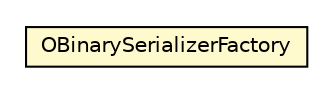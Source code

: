 #!/usr/local/bin/dot
#
# Class diagram 
# Generated by UMLGraph version R5_6-24-gf6e263 (http://www.umlgraph.org/)
#

digraph G {
	edge [fontname="Helvetica",fontsize=10,labelfontname="Helvetica",labelfontsize=10];
	node [fontname="Helvetica",fontsize=10,shape=plaintext];
	nodesep=0.25;
	ranksep=0.5;
	// com.orientechnologies.orient.core.serialization.serializer.binary.OBinarySerializerFactory
	c752961 [label=<<table title="com.orientechnologies.orient.core.serialization.serializer.binary.OBinarySerializerFactory" border="0" cellborder="1" cellspacing="0" cellpadding="2" port="p" bgcolor="lemonChiffon" href="./OBinarySerializerFactory.html">
		<tr><td><table border="0" cellspacing="0" cellpadding="1">
<tr><td align="center" balign="center"> OBinarySerializerFactory </td></tr>
		</table></td></tr>
		</table>>, URL="./OBinarySerializerFactory.html", fontname="Helvetica", fontcolor="black", fontsize=10.0];
}

